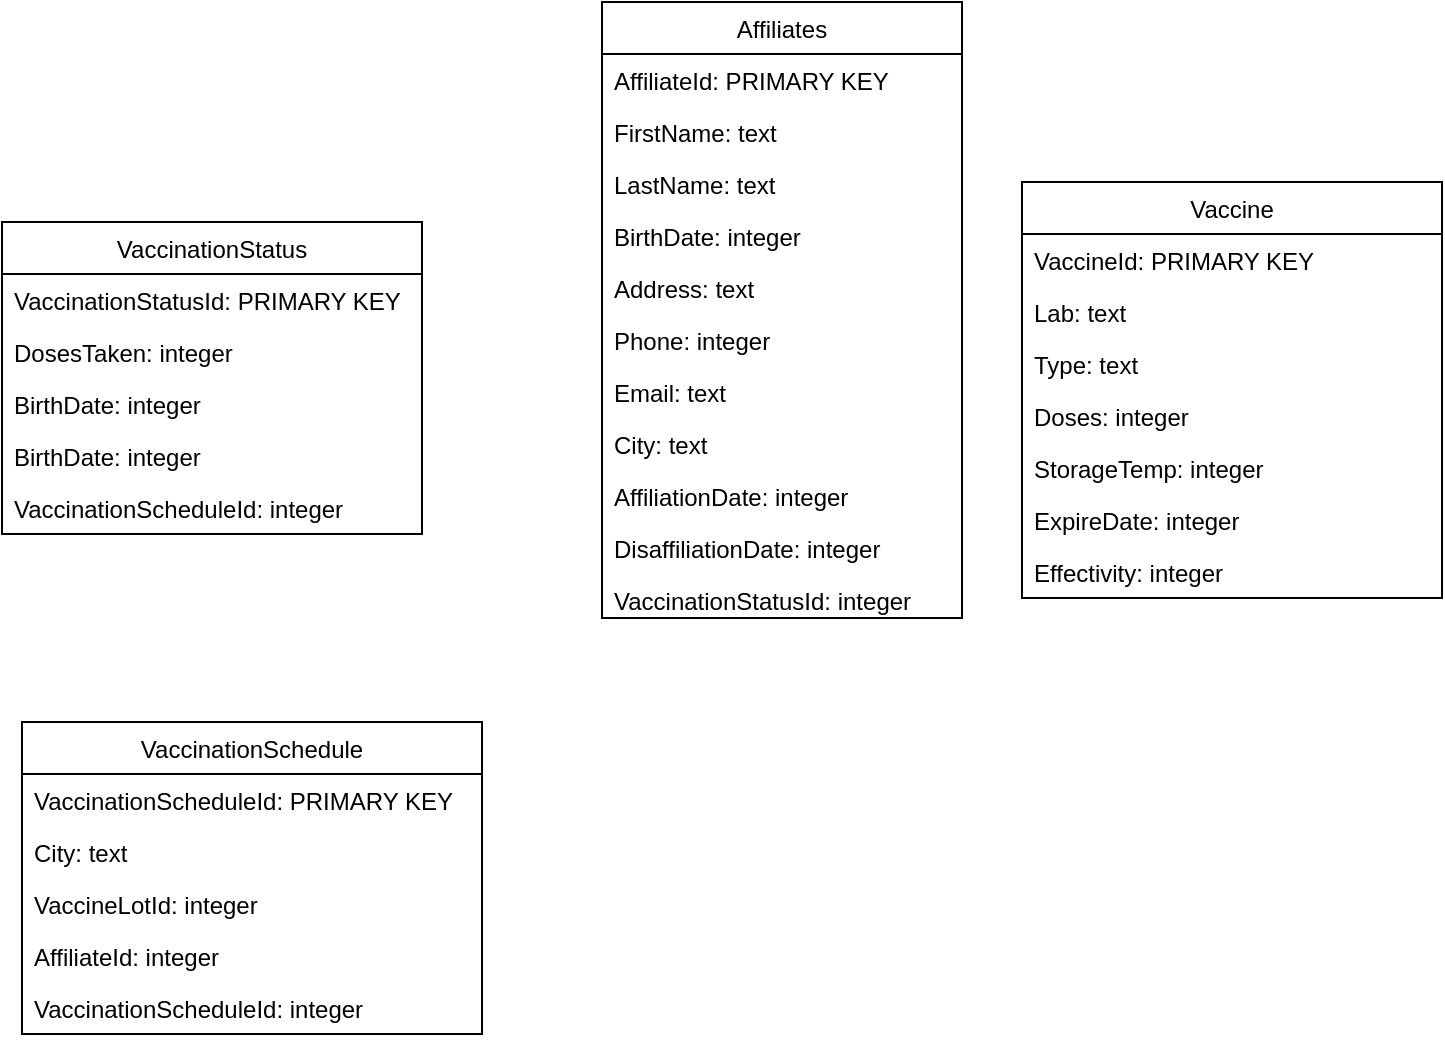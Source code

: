 <mxfile version="14.6.1" type="device"><diagram id="rdDhbXxx4N5NLk-_juVp" name="Page-1"><mxGraphModel dx="981" dy="532" grid="1" gridSize="10" guides="1" tooltips="1" connect="1" arrows="1" fold="1" page="1" pageScale="1" pageWidth="850" pageHeight="1100" math="0" shadow="0"><root><mxCell id="0"/><mxCell id="1" parent="0"/><mxCell id="VKZJ-ZU7_FfZW1zVbGi6-1" value="Affiliates" style="swimlane;fontStyle=0;childLayout=stackLayout;horizontal=1;startSize=26;fillColor=none;horizontalStack=0;resizeParent=1;resizeParentMax=0;resizeLast=0;collapsible=1;marginBottom=0;" vertex="1" parent="1"><mxGeometry x="340" y="220" width="180" height="308" as="geometry"><mxRectangle x="290" y="230" width="80" height="26" as="alternateBounds"/></mxGeometry></mxCell><mxCell id="VKZJ-ZU7_FfZW1zVbGi6-2" value="AffiliateId: PRIMARY KEY " style="text;strokeColor=none;fillColor=none;align=left;verticalAlign=top;spacingLeft=4;spacingRight=4;overflow=hidden;rotatable=0;points=[[0,0.5],[1,0.5]];portConstraint=eastwest;" vertex="1" parent="VKZJ-ZU7_FfZW1zVbGi6-1"><mxGeometry y="26" width="180" height="26" as="geometry"/></mxCell><mxCell id="VKZJ-ZU7_FfZW1zVbGi6-3" value="FirstName: text" style="text;strokeColor=none;fillColor=none;align=left;verticalAlign=top;spacingLeft=4;spacingRight=4;overflow=hidden;rotatable=0;points=[[0,0.5],[1,0.5]];portConstraint=eastwest;" vertex="1" parent="VKZJ-ZU7_FfZW1zVbGi6-1"><mxGeometry y="52" width="180" height="26" as="geometry"/></mxCell><mxCell id="VKZJ-ZU7_FfZW1zVbGi6-4" value="LastName: text" style="text;strokeColor=none;fillColor=none;align=left;verticalAlign=top;spacingLeft=4;spacingRight=4;overflow=hidden;rotatable=0;points=[[0,0.5],[1,0.5]];portConstraint=eastwest;" vertex="1" parent="VKZJ-ZU7_FfZW1zVbGi6-1"><mxGeometry y="78" width="180" height="26" as="geometry"/></mxCell><mxCell id="VKZJ-ZU7_FfZW1zVbGi6-5" value="BirthDate: integer" style="text;strokeColor=none;fillColor=none;align=left;verticalAlign=top;spacingLeft=4;spacingRight=4;overflow=hidden;rotatable=0;points=[[0,0.5],[1,0.5]];portConstraint=eastwest;" vertex="1" parent="VKZJ-ZU7_FfZW1zVbGi6-1"><mxGeometry y="104" width="180" height="26" as="geometry"/></mxCell><mxCell id="VKZJ-ZU7_FfZW1zVbGi6-7" value="Address: text" style="text;strokeColor=none;fillColor=none;align=left;verticalAlign=top;spacingLeft=4;spacingRight=4;overflow=hidden;rotatable=0;points=[[0,0.5],[1,0.5]];portConstraint=eastwest;" vertex="1" parent="VKZJ-ZU7_FfZW1zVbGi6-1"><mxGeometry y="130" width="180" height="26" as="geometry"/></mxCell><mxCell id="VKZJ-ZU7_FfZW1zVbGi6-8" value="Phone: integer" style="text;strokeColor=none;fillColor=none;align=left;verticalAlign=top;spacingLeft=4;spacingRight=4;overflow=hidden;rotatable=0;points=[[0,0.5],[1,0.5]];portConstraint=eastwest;" vertex="1" parent="VKZJ-ZU7_FfZW1zVbGi6-1"><mxGeometry y="156" width="180" height="26" as="geometry"/></mxCell><mxCell id="VKZJ-ZU7_FfZW1zVbGi6-9" value="Email: text" style="text;strokeColor=none;fillColor=none;align=left;verticalAlign=top;spacingLeft=4;spacingRight=4;overflow=hidden;rotatable=0;points=[[0,0.5],[1,0.5]];portConstraint=eastwest;" vertex="1" parent="VKZJ-ZU7_FfZW1zVbGi6-1"><mxGeometry y="182" width="180" height="26" as="geometry"/></mxCell><mxCell id="VKZJ-ZU7_FfZW1zVbGi6-10" value="City: text" style="text;strokeColor=none;fillColor=none;align=left;verticalAlign=top;spacingLeft=4;spacingRight=4;overflow=hidden;rotatable=0;points=[[0,0.5],[1,0.5]];portConstraint=eastwest;" vertex="1" parent="VKZJ-ZU7_FfZW1zVbGi6-1"><mxGeometry y="208" width="180" height="26" as="geometry"/></mxCell><mxCell id="VKZJ-ZU7_FfZW1zVbGi6-11" value="AffiliationDate: integer" style="text;strokeColor=none;fillColor=none;align=left;verticalAlign=top;spacingLeft=4;spacingRight=4;overflow=hidden;rotatable=0;points=[[0,0.5],[1,0.5]];portConstraint=eastwest;" vertex="1" parent="VKZJ-ZU7_FfZW1zVbGi6-1"><mxGeometry y="234" width="180" height="26" as="geometry"/></mxCell><mxCell id="VKZJ-ZU7_FfZW1zVbGi6-12" value="DisaffiliationDate: integer" style="text;strokeColor=none;fillColor=none;align=left;verticalAlign=top;spacingLeft=4;spacingRight=4;overflow=hidden;rotatable=0;points=[[0,0.5],[1,0.5]];portConstraint=eastwest;" vertex="1" parent="VKZJ-ZU7_FfZW1zVbGi6-1"><mxGeometry y="260" width="180" height="26" as="geometry"/></mxCell><mxCell id="VKZJ-ZU7_FfZW1zVbGi6-13" value="VaccinationStatusId: integer" style="text;strokeColor=none;fillColor=none;align=left;verticalAlign=top;spacingLeft=4;spacingRight=4;overflow=hidden;rotatable=0;points=[[0,0.5],[1,0.5]];portConstraint=eastwest;" vertex="1" parent="VKZJ-ZU7_FfZW1zVbGi6-1"><mxGeometry y="286" width="180" height="22" as="geometry"/></mxCell><mxCell id="VKZJ-ZU7_FfZW1zVbGi6-14" value="VaccinationStatus" style="swimlane;fontStyle=0;childLayout=stackLayout;horizontal=1;startSize=26;fillColor=none;horizontalStack=0;resizeParent=1;resizeParentMax=0;resizeLast=0;collapsible=1;marginBottom=0;" vertex="1" parent="1"><mxGeometry x="40" y="330" width="210" height="156" as="geometry"><mxRectangle x="290" y="230" width="80" height="26" as="alternateBounds"/></mxGeometry></mxCell><mxCell id="VKZJ-ZU7_FfZW1zVbGi6-15" value="VaccinationStatusId: PRIMARY KEY " style="text;strokeColor=none;fillColor=none;align=left;verticalAlign=top;spacingLeft=4;spacingRight=4;overflow=hidden;rotatable=0;points=[[0,0.5],[1,0.5]];portConstraint=eastwest;" vertex="1" parent="VKZJ-ZU7_FfZW1zVbGi6-14"><mxGeometry y="26" width="210" height="26" as="geometry"/></mxCell><mxCell id="VKZJ-ZU7_FfZW1zVbGi6-16" value="DosesTaken: integer" style="text;strokeColor=none;fillColor=none;align=left;verticalAlign=top;spacingLeft=4;spacingRight=4;overflow=hidden;rotatable=0;points=[[0,0.5],[1,0.5]];portConstraint=eastwest;" vertex="1" parent="VKZJ-ZU7_FfZW1zVbGi6-14"><mxGeometry y="52" width="210" height="26" as="geometry"/></mxCell><mxCell id="VKZJ-ZU7_FfZW1zVbGi6-18" value="BirthDate: integer" style="text;strokeColor=none;fillColor=none;align=left;verticalAlign=top;spacingLeft=4;spacingRight=4;overflow=hidden;rotatable=0;points=[[0,0.5],[1,0.5]];portConstraint=eastwest;" vertex="1" parent="VKZJ-ZU7_FfZW1zVbGi6-14"><mxGeometry y="78" width="210" height="26" as="geometry"/></mxCell><mxCell id="VKZJ-ZU7_FfZW1zVbGi6-47" value="BirthDate: integer" style="text;strokeColor=none;fillColor=none;align=left;verticalAlign=top;spacingLeft=4;spacingRight=4;overflow=hidden;rotatable=0;points=[[0,0.5],[1,0.5]];portConstraint=eastwest;" vertex="1" parent="VKZJ-ZU7_FfZW1zVbGi6-14"><mxGeometry y="104" width="210" height="26" as="geometry"/></mxCell><mxCell id="VKZJ-ZU7_FfZW1zVbGi6-46" value="VaccinationScheduleId: integer" style="text;strokeColor=none;fillColor=none;align=left;verticalAlign=top;spacingLeft=4;spacingRight=4;overflow=hidden;rotatable=0;points=[[0,0.5],[1,0.5]];portConstraint=eastwest;" vertex="1" parent="VKZJ-ZU7_FfZW1zVbGi6-14"><mxGeometry y="130" width="210" height="26" as="geometry"/></mxCell><mxCell id="VKZJ-ZU7_FfZW1zVbGi6-38" value="Vaccine" style="swimlane;fontStyle=0;childLayout=stackLayout;horizontal=1;startSize=26;fillColor=none;horizontalStack=0;resizeParent=1;resizeParentMax=0;resizeLast=0;collapsible=1;marginBottom=0;" vertex="1" parent="1"><mxGeometry x="550" y="310" width="210" height="208" as="geometry"><mxRectangle x="290" y="230" width="80" height="26" as="alternateBounds"/></mxGeometry></mxCell><mxCell id="VKZJ-ZU7_FfZW1zVbGi6-39" value="VaccineId: PRIMARY KEY " style="text;strokeColor=none;fillColor=none;align=left;verticalAlign=top;spacingLeft=4;spacingRight=4;overflow=hidden;rotatable=0;points=[[0,0.5],[1,0.5]];portConstraint=eastwest;" vertex="1" parent="VKZJ-ZU7_FfZW1zVbGi6-38"><mxGeometry y="26" width="210" height="26" as="geometry"/></mxCell><mxCell id="VKZJ-ZU7_FfZW1zVbGi6-40" value="Lab: text" style="text;strokeColor=none;fillColor=none;align=left;verticalAlign=top;spacingLeft=4;spacingRight=4;overflow=hidden;rotatable=0;points=[[0,0.5],[1,0.5]];portConstraint=eastwest;" vertex="1" parent="VKZJ-ZU7_FfZW1zVbGi6-38"><mxGeometry y="52" width="210" height="26" as="geometry"/></mxCell><mxCell id="VKZJ-ZU7_FfZW1zVbGi6-41" value="Type: text" style="text;strokeColor=none;fillColor=none;align=left;verticalAlign=top;spacingLeft=4;spacingRight=4;overflow=hidden;rotatable=0;points=[[0,0.5],[1,0.5]];portConstraint=eastwest;" vertex="1" parent="VKZJ-ZU7_FfZW1zVbGi6-38"><mxGeometry y="78" width="210" height="26" as="geometry"/></mxCell><mxCell id="VKZJ-ZU7_FfZW1zVbGi6-42" value="Doses: integer" style="text;strokeColor=none;fillColor=none;align=left;verticalAlign=top;spacingLeft=4;spacingRight=4;overflow=hidden;rotatable=0;points=[[0,0.5],[1,0.5]];portConstraint=eastwest;" vertex="1" parent="VKZJ-ZU7_FfZW1zVbGi6-38"><mxGeometry y="104" width="210" height="26" as="geometry"/></mxCell><mxCell id="VKZJ-ZU7_FfZW1zVbGi6-43" value="StorageTemp: integer" style="text;strokeColor=none;fillColor=none;align=left;verticalAlign=top;spacingLeft=4;spacingRight=4;overflow=hidden;rotatable=0;points=[[0,0.5],[1,0.5]];portConstraint=eastwest;" vertex="1" parent="VKZJ-ZU7_FfZW1zVbGi6-38"><mxGeometry y="130" width="210" height="26" as="geometry"/></mxCell><mxCell id="VKZJ-ZU7_FfZW1zVbGi6-44" value="ExpireDate: integer" style="text;strokeColor=none;fillColor=none;align=left;verticalAlign=top;spacingLeft=4;spacingRight=4;overflow=hidden;rotatable=0;points=[[0,0.5],[1,0.5]];portConstraint=eastwest;" vertex="1" parent="VKZJ-ZU7_FfZW1zVbGi6-38"><mxGeometry y="156" width="210" height="26" as="geometry"/></mxCell><mxCell id="VKZJ-ZU7_FfZW1zVbGi6-45" value="Effectivity: integer" style="text;strokeColor=none;fillColor=none;align=left;verticalAlign=top;spacingLeft=4;spacingRight=4;overflow=hidden;rotatable=0;points=[[0,0.5],[1,0.5]];portConstraint=eastwest;" vertex="1" parent="VKZJ-ZU7_FfZW1zVbGi6-38"><mxGeometry y="182" width="210" height="26" as="geometry"/></mxCell><mxCell id="VKZJ-ZU7_FfZW1zVbGi6-48" value="VaccinationSchedule" style="swimlane;fontStyle=0;childLayout=stackLayout;horizontal=1;startSize=26;fillColor=none;horizontalStack=0;resizeParent=1;resizeParentMax=0;resizeLast=0;collapsible=1;marginBottom=0;" vertex="1" parent="1"><mxGeometry x="50" y="580" width="230" height="156" as="geometry"><mxRectangle x="290" y="230" width="80" height="26" as="alternateBounds"/></mxGeometry></mxCell><mxCell id="VKZJ-ZU7_FfZW1zVbGi6-49" value="VaccinationScheduleId: PRIMARY KEY " style="text;strokeColor=none;fillColor=none;align=left;verticalAlign=top;spacingLeft=4;spacingRight=4;overflow=hidden;rotatable=0;points=[[0,0.5],[1,0.5]];portConstraint=eastwest;" vertex="1" parent="VKZJ-ZU7_FfZW1zVbGi6-48"><mxGeometry y="26" width="230" height="26" as="geometry"/></mxCell><mxCell id="VKZJ-ZU7_FfZW1zVbGi6-50" value="City: text" style="text;strokeColor=none;fillColor=none;align=left;verticalAlign=top;spacingLeft=4;spacingRight=4;overflow=hidden;rotatable=0;points=[[0,0.5],[1,0.5]];portConstraint=eastwest;" vertex="1" parent="VKZJ-ZU7_FfZW1zVbGi6-48"><mxGeometry y="52" width="230" height="26" as="geometry"/></mxCell><mxCell id="VKZJ-ZU7_FfZW1zVbGi6-51" value="VaccineLotId: integer" style="text;strokeColor=none;fillColor=none;align=left;verticalAlign=top;spacingLeft=4;spacingRight=4;overflow=hidden;rotatable=0;points=[[0,0.5],[1,0.5]];portConstraint=eastwest;" vertex="1" parent="VKZJ-ZU7_FfZW1zVbGi6-48"><mxGeometry y="78" width="230" height="26" as="geometry"/></mxCell><mxCell id="VKZJ-ZU7_FfZW1zVbGi6-52" value="AffiliateId: integer" style="text;strokeColor=none;fillColor=none;align=left;verticalAlign=top;spacingLeft=4;spacingRight=4;overflow=hidden;rotatable=0;points=[[0,0.5],[1,0.5]];portConstraint=eastwest;" vertex="1" parent="VKZJ-ZU7_FfZW1zVbGi6-48"><mxGeometry y="104" width="230" height="26" as="geometry"/></mxCell><mxCell id="VKZJ-ZU7_FfZW1zVbGi6-53" value="VaccinationScheduleId: integer" style="text;strokeColor=none;fillColor=none;align=left;verticalAlign=top;spacingLeft=4;spacingRight=4;overflow=hidden;rotatable=0;points=[[0,0.5],[1,0.5]];portConstraint=eastwest;" vertex="1" parent="VKZJ-ZU7_FfZW1zVbGi6-48"><mxGeometry y="130" width="230" height="26" as="geometry"/></mxCell></root></mxGraphModel></diagram></mxfile>